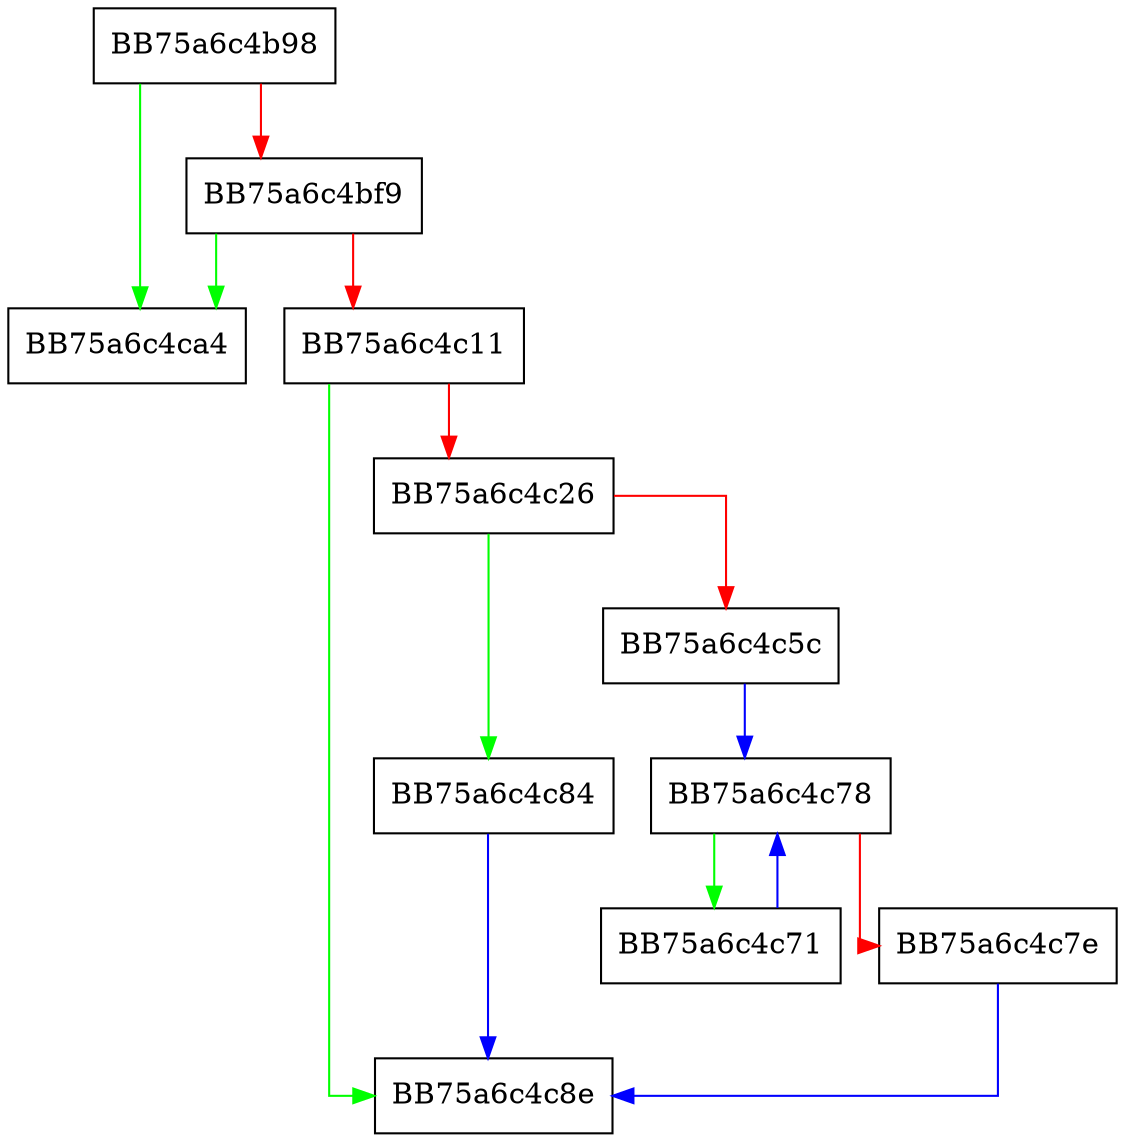 digraph MetaVaultRecordFolderGuardPaths {
  node [shape="box"];
  graph [splines=ortho];
  BB75a6c4b98 -> BB75a6c4ca4 [color="green"];
  BB75a6c4b98 -> BB75a6c4bf9 [color="red"];
  BB75a6c4bf9 -> BB75a6c4ca4 [color="green"];
  BB75a6c4bf9 -> BB75a6c4c11 [color="red"];
  BB75a6c4c11 -> BB75a6c4c8e [color="green"];
  BB75a6c4c11 -> BB75a6c4c26 [color="red"];
  BB75a6c4c26 -> BB75a6c4c84 [color="green"];
  BB75a6c4c26 -> BB75a6c4c5c [color="red"];
  BB75a6c4c5c -> BB75a6c4c78 [color="blue"];
  BB75a6c4c71 -> BB75a6c4c78 [color="blue"];
  BB75a6c4c78 -> BB75a6c4c71 [color="green"];
  BB75a6c4c78 -> BB75a6c4c7e [color="red"];
  BB75a6c4c7e -> BB75a6c4c8e [color="blue"];
  BB75a6c4c84 -> BB75a6c4c8e [color="blue"];
}